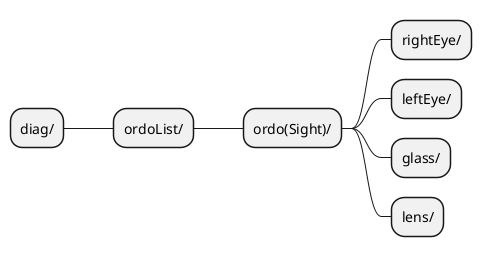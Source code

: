 @startmindmap

skinparam ClassFontSize 11
skinparam ClassFontName Verdana

* diag/

** ordoList/

*** ordo(Sight)/

**** rightEye/
**** leftEye/
**** glass/
**** lens/

@endmindmap